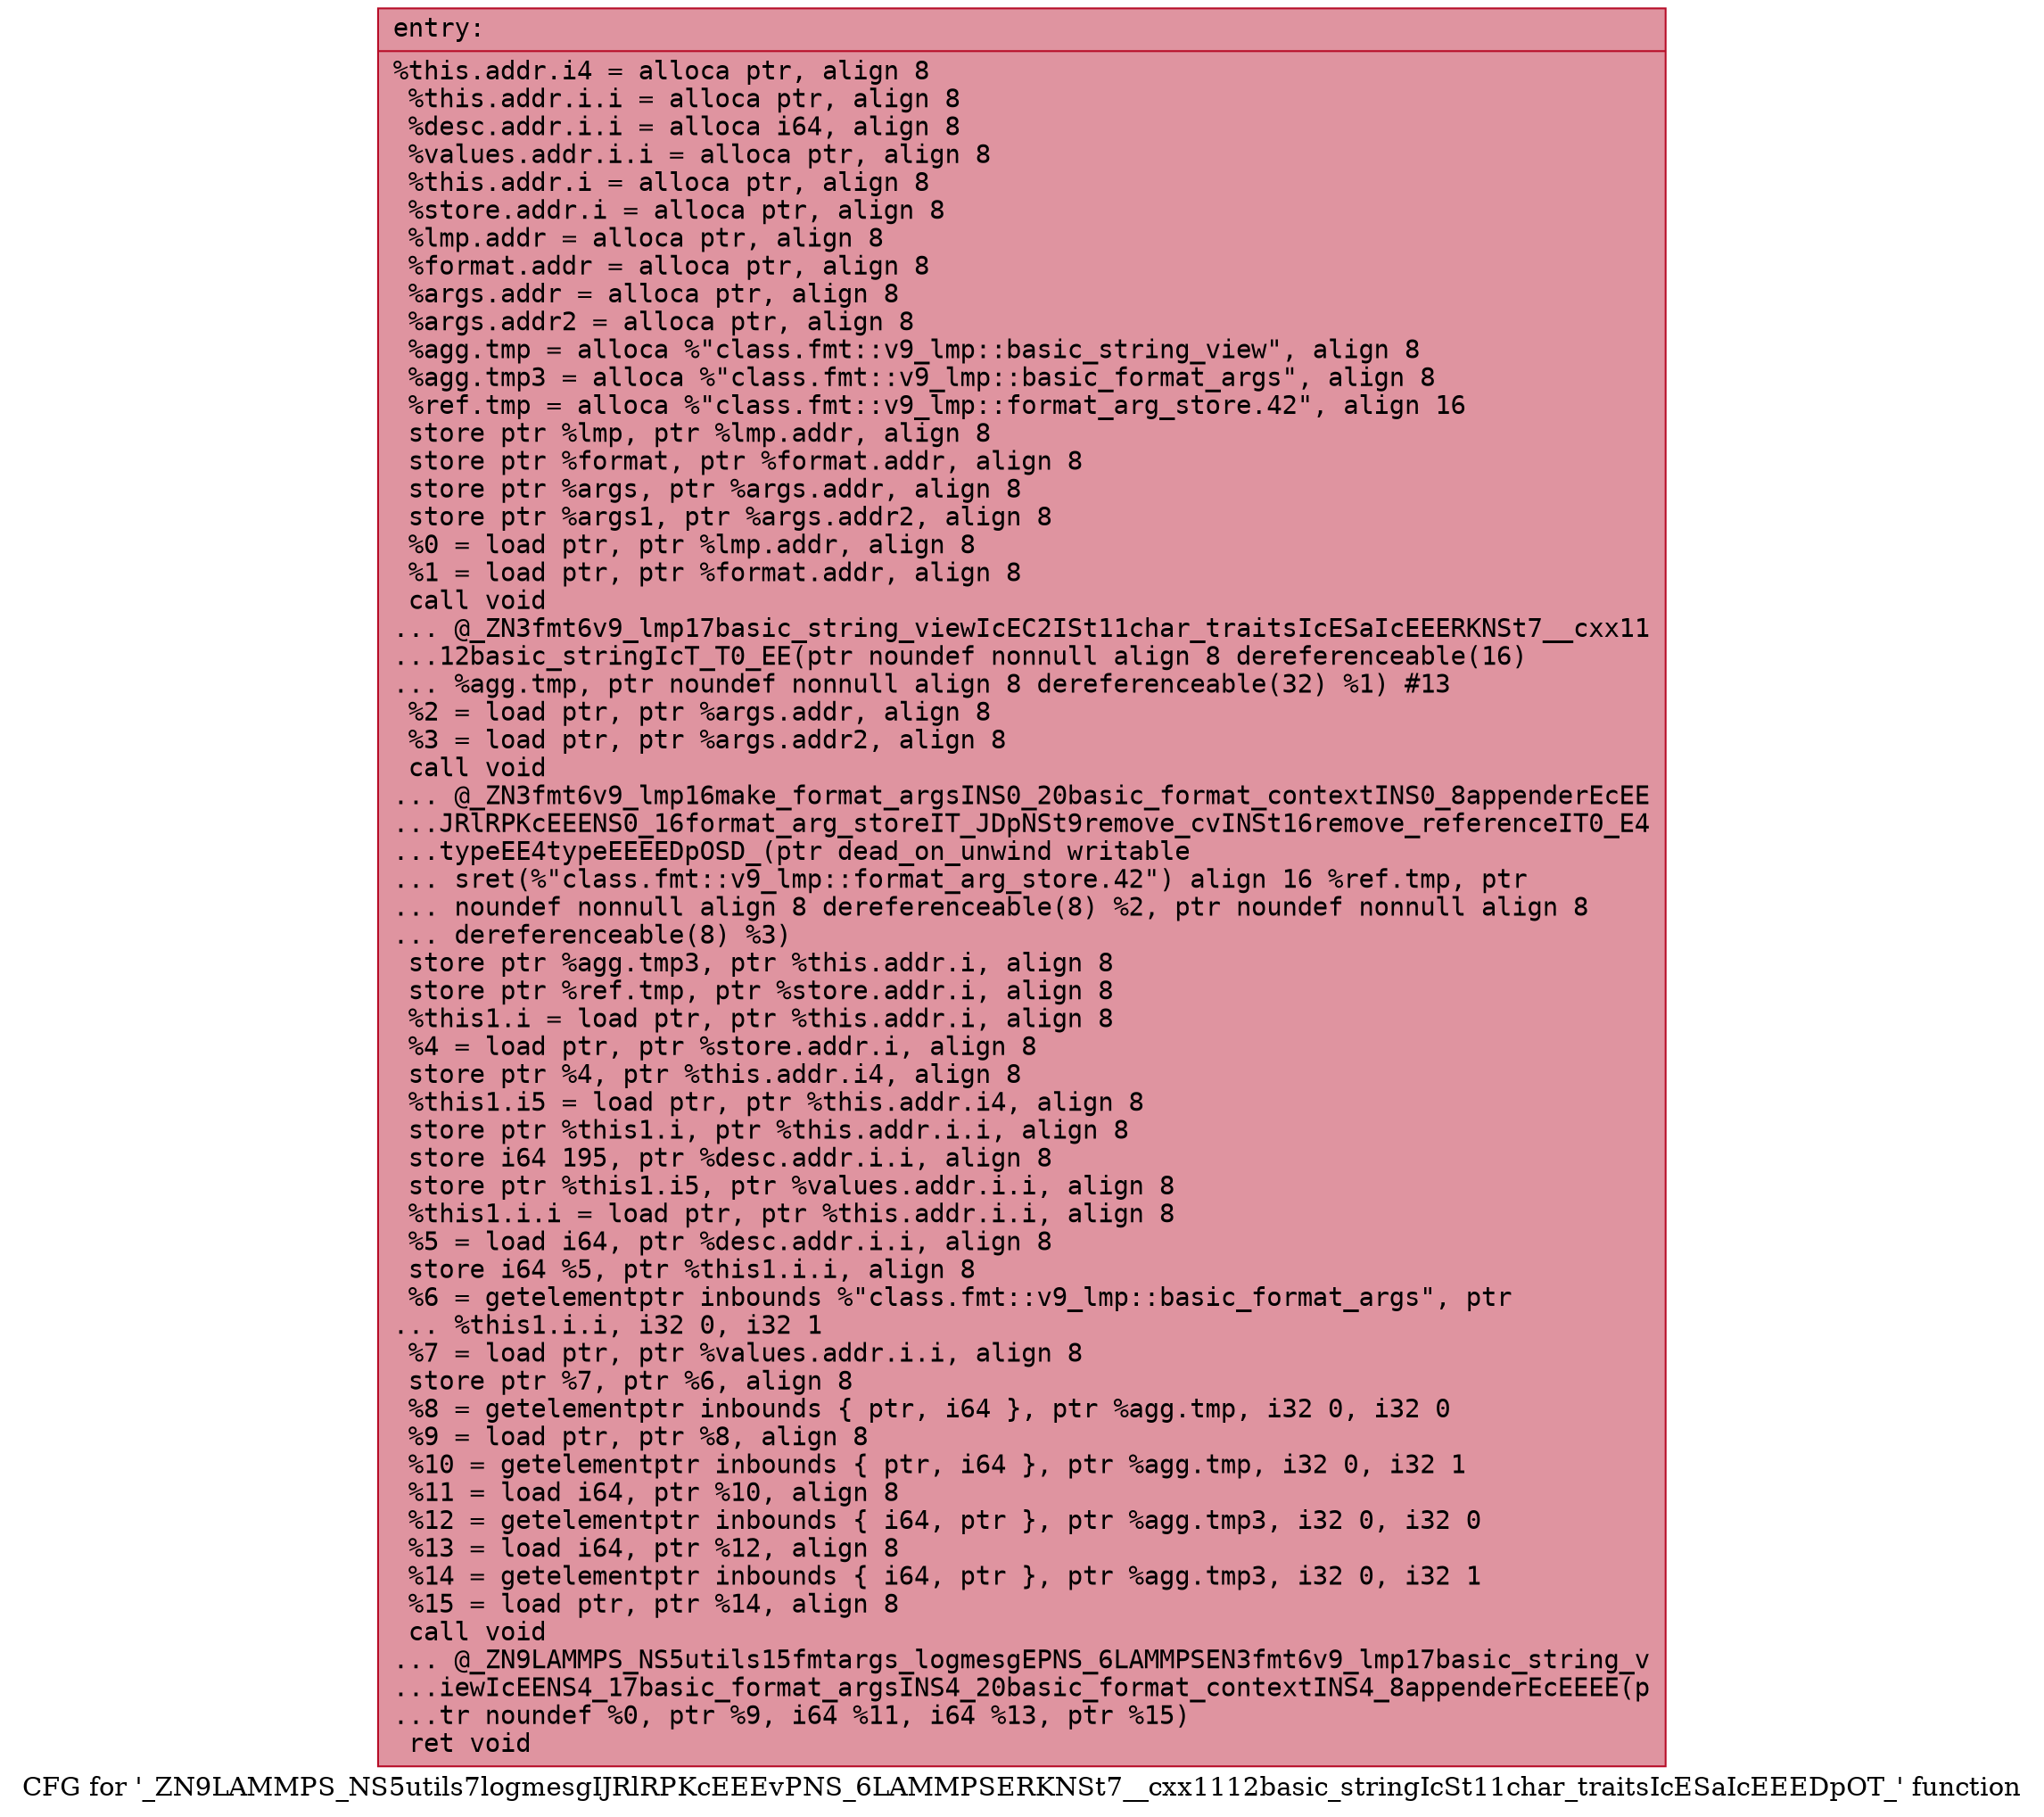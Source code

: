 digraph "CFG for '_ZN9LAMMPS_NS5utils7logmesgIJRlRPKcEEEvPNS_6LAMMPSERKNSt7__cxx1112basic_stringIcSt11char_traitsIcESaIcEEEDpOT_' function" {
	label="CFG for '_ZN9LAMMPS_NS5utils7logmesgIJRlRPKcEEEvPNS_6LAMMPSERKNSt7__cxx1112basic_stringIcSt11char_traitsIcESaIcEEEDpOT_' function";

	Node0x56403e9e00a0 [shape=record,color="#b70d28ff", style=filled, fillcolor="#b70d2870" fontname="Courier",label="{entry:\l|  %this.addr.i4 = alloca ptr, align 8\l  %this.addr.i.i = alloca ptr, align 8\l  %desc.addr.i.i = alloca i64, align 8\l  %values.addr.i.i = alloca ptr, align 8\l  %this.addr.i = alloca ptr, align 8\l  %store.addr.i = alloca ptr, align 8\l  %lmp.addr = alloca ptr, align 8\l  %format.addr = alloca ptr, align 8\l  %args.addr = alloca ptr, align 8\l  %args.addr2 = alloca ptr, align 8\l  %agg.tmp = alloca %\"class.fmt::v9_lmp::basic_string_view\", align 8\l  %agg.tmp3 = alloca %\"class.fmt::v9_lmp::basic_format_args\", align 8\l  %ref.tmp = alloca %\"class.fmt::v9_lmp::format_arg_store.42\", align 16\l  store ptr %lmp, ptr %lmp.addr, align 8\l  store ptr %format, ptr %format.addr, align 8\l  store ptr %args, ptr %args.addr, align 8\l  store ptr %args1, ptr %args.addr2, align 8\l  %0 = load ptr, ptr %lmp.addr, align 8\l  %1 = load ptr, ptr %format.addr, align 8\l  call void\l... @_ZN3fmt6v9_lmp17basic_string_viewIcEC2ISt11char_traitsIcESaIcEEERKNSt7__cxx11\l...12basic_stringIcT_T0_EE(ptr noundef nonnull align 8 dereferenceable(16)\l... %agg.tmp, ptr noundef nonnull align 8 dereferenceable(32) %1) #13\l  %2 = load ptr, ptr %args.addr, align 8\l  %3 = load ptr, ptr %args.addr2, align 8\l  call void\l... @_ZN3fmt6v9_lmp16make_format_argsINS0_20basic_format_contextINS0_8appenderEcEE\l...JRlRPKcEEENS0_16format_arg_storeIT_JDpNSt9remove_cvINSt16remove_referenceIT0_E4\l...typeEE4typeEEEEDpOSD_(ptr dead_on_unwind writable\l... sret(%\"class.fmt::v9_lmp::format_arg_store.42\") align 16 %ref.tmp, ptr\l... noundef nonnull align 8 dereferenceable(8) %2, ptr noundef nonnull align 8\l... dereferenceable(8) %3)\l  store ptr %agg.tmp3, ptr %this.addr.i, align 8\l  store ptr %ref.tmp, ptr %store.addr.i, align 8\l  %this1.i = load ptr, ptr %this.addr.i, align 8\l  %4 = load ptr, ptr %store.addr.i, align 8\l  store ptr %4, ptr %this.addr.i4, align 8\l  %this1.i5 = load ptr, ptr %this.addr.i4, align 8\l  store ptr %this1.i, ptr %this.addr.i.i, align 8\l  store i64 195, ptr %desc.addr.i.i, align 8\l  store ptr %this1.i5, ptr %values.addr.i.i, align 8\l  %this1.i.i = load ptr, ptr %this.addr.i.i, align 8\l  %5 = load i64, ptr %desc.addr.i.i, align 8\l  store i64 %5, ptr %this1.i.i, align 8\l  %6 = getelementptr inbounds %\"class.fmt::v9_lmp::basic_format_args\", ptr\l... %this1.i.i, i32 0, i32 1\l  %7 = load ptr, ptr %values.addr.i.i, align 8\l  store ptr %7, ptr %6, align 8\l  %8 = getelementptr inbounds \{ ptr, i64 \}, ptr %agg.tmp, i32 0, i32 0\l  %9 = load ptr, ptr %8, align 8\l  %10 = getelementptr inbounds \{ ptr, i64 \}, ptr %agg.tmp, i32 0, i32 1\l  %11 = load i64, ptr %10, align 8\l  %12 = getelementptr inbounds \{ i64, ptr \}, ptr %agg.tmp3, i32 0, i32 0\l  %13 = load i64, ptr %12, align 8\l  %14 = getelementptr inbounds \{ i64, ptr \}, ptr %agg.tmp3, i32 0, i32 1\l  %15 = load ptr, ptr %14, align 8\l  call void\l... @_ZN9LAMMPS_NS5utils15fmtargs_logmesgEPNS_6LAMMPSEN3fmt6v9_lmp17basic_string_v\l...iewIcEENS4_17basic_format_argsINS4_20basic_format_contextINS4_8appenderEcEEEE(p\l...tr noundef %0, ptr %9, i64 %11, i64 %13, ptr %15)\l  ret void\l}"];
}
